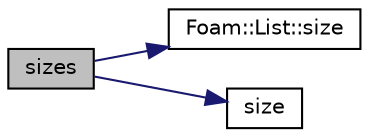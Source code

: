 digraph "sizes"
{
  bgcolor="transparent";
  edge [fontname="Helvetica",fontsize="10",labelfontname="Helvetica",labelfontsize="10"];
  node [fontname="Helvetica",fontsize="10",shape=record];
  rankdir="LR";
  Node522 [label="sizes",height=0.2,width=0.4,color="black", fillcolor="grey75", style="filled", fontcolor="black"];
  Node522 -> Node523 [color="midnightblue",fontsize="10",style="solid",fontname="Helvetica"];
  Node523 [label="Foam::List::size",height=0.2,width=0.4,color="black",URL="$a26833.html#a8a5f6fa29bd4b500caf186f60245b384",tooltip="Override size to be inconsistent with allocated storage. "];
  Node522 -> Node524 [color="midnightblue",fontsize="10",style="solid",fontname="Helvetica"];
  Node524 [label="size",height=0.2,width=0.4,color="black",URL="$a22445.html#a47b3bf30da1eb3ab8076b5fbe00e0494",tooltip="Return the primary size, i.e. the number of rows. "];
}
